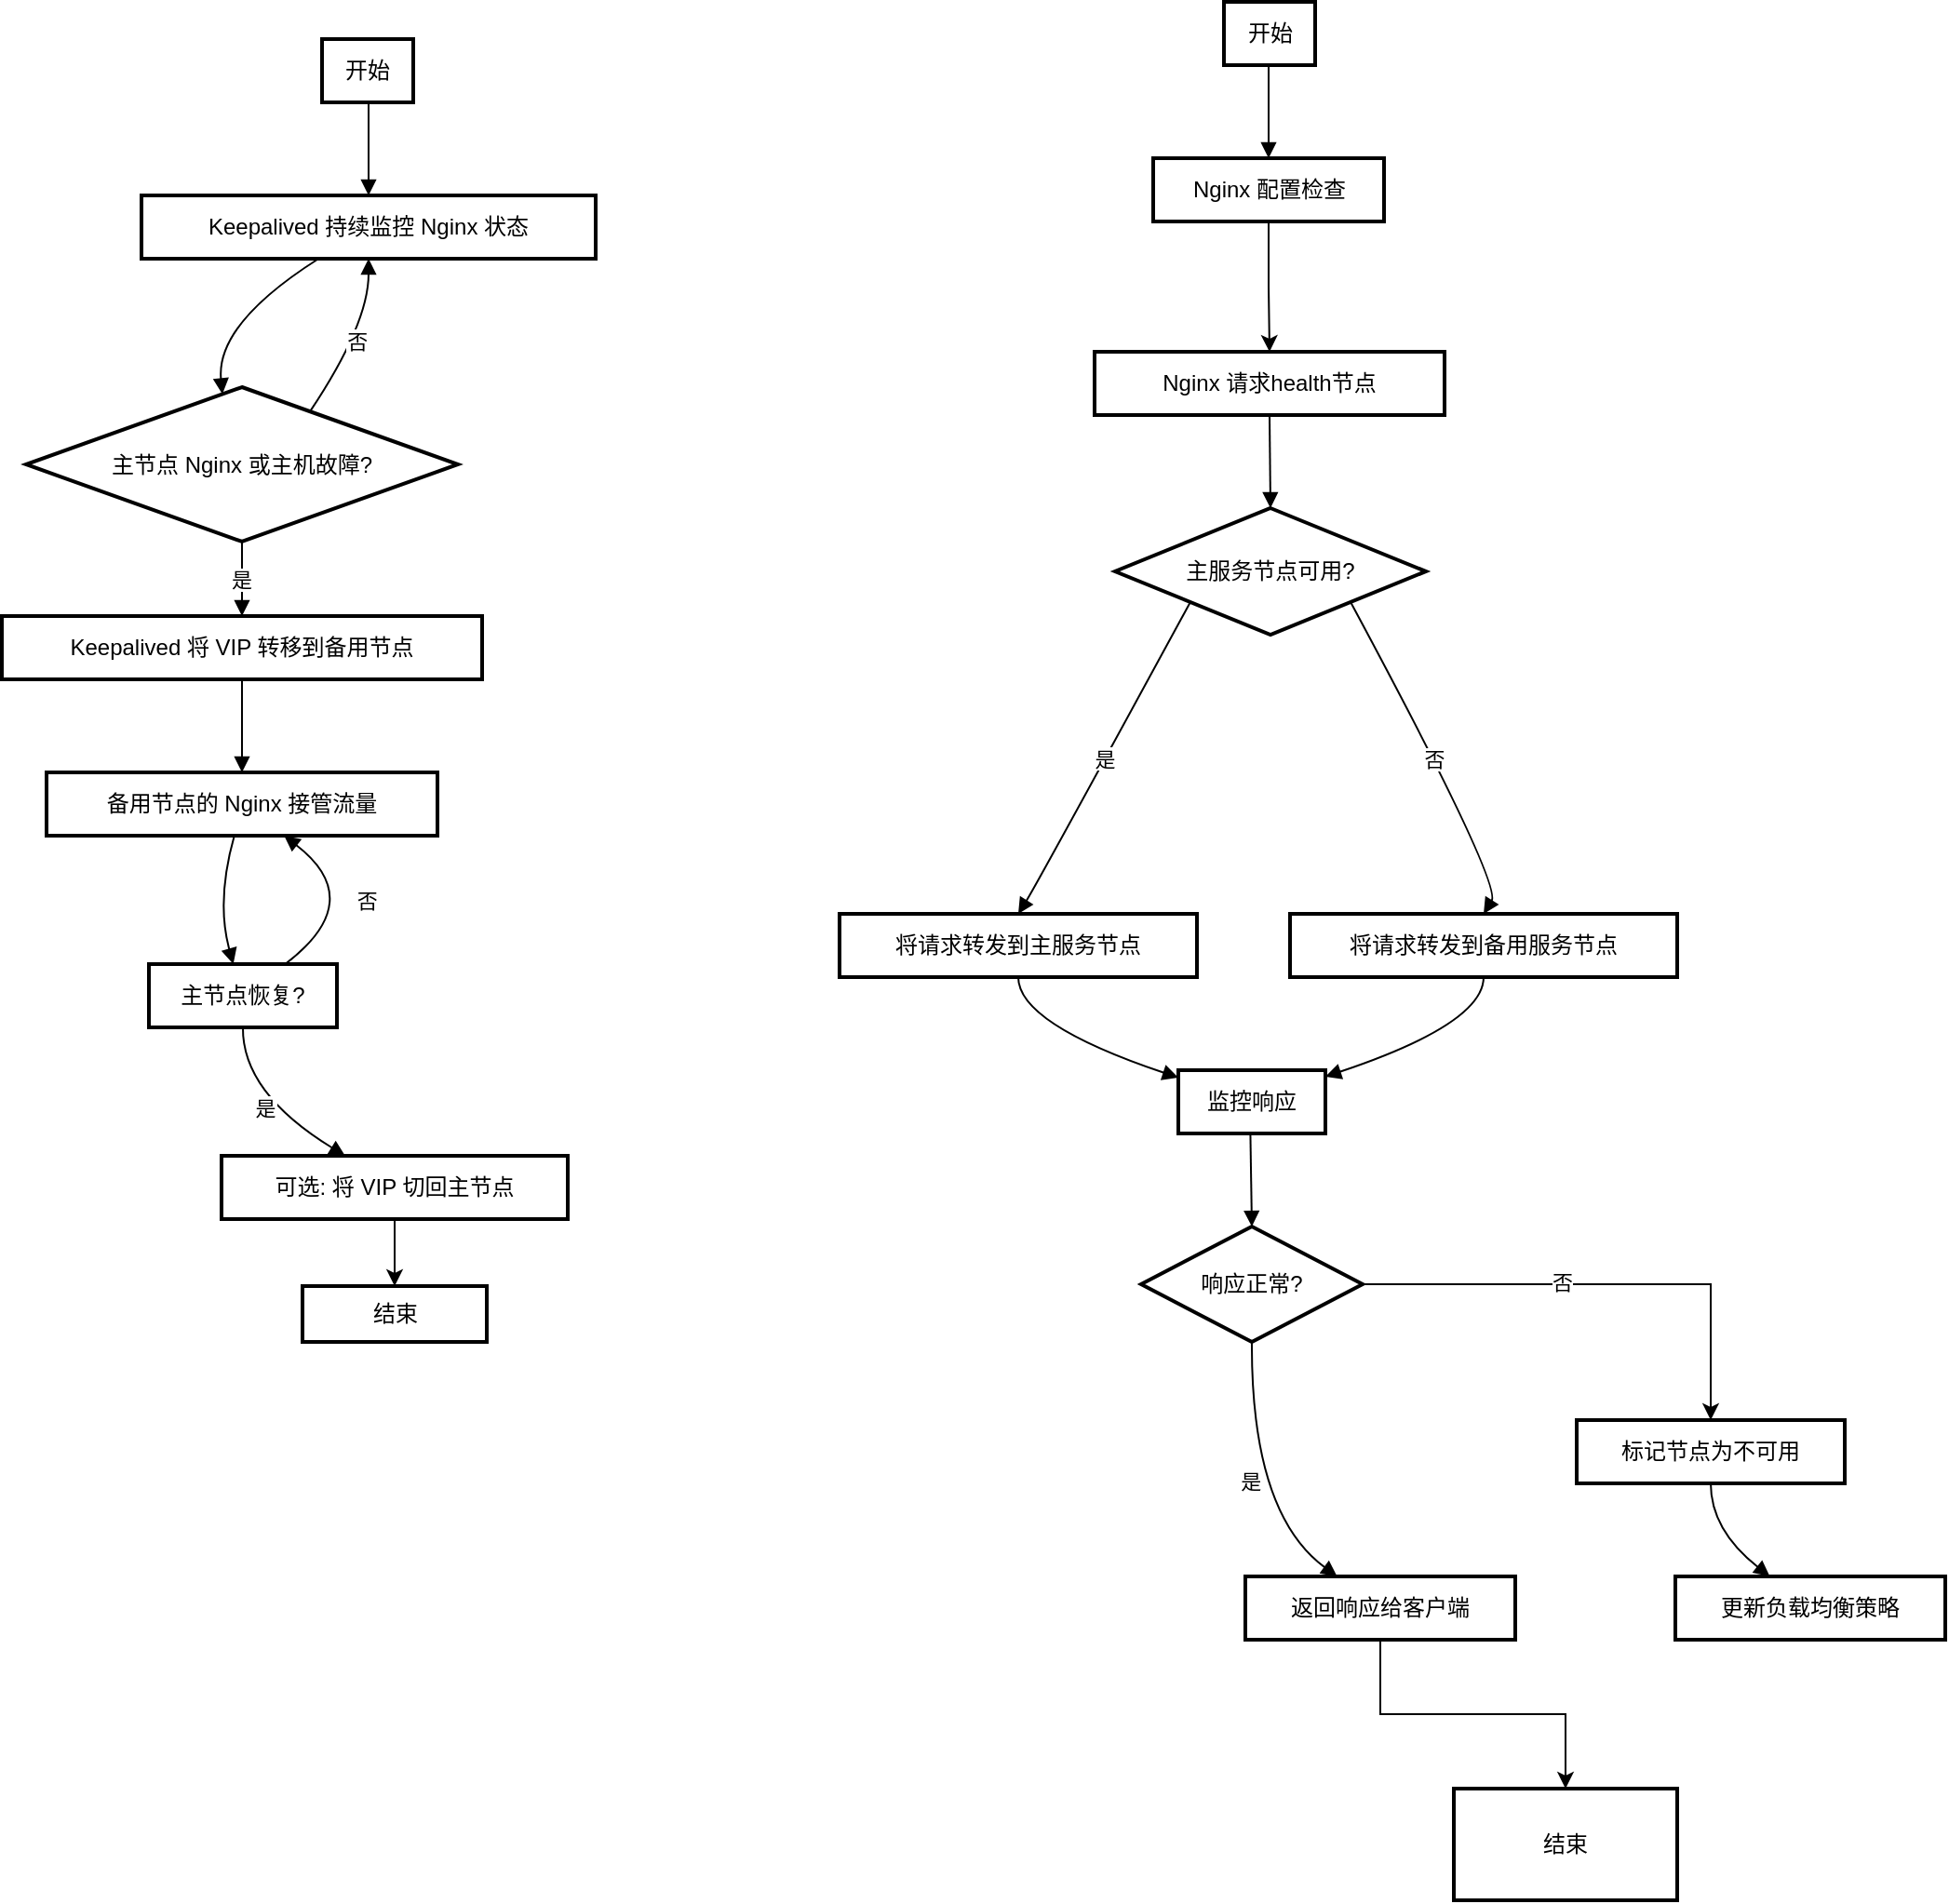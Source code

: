 <mxfile version="24.6.5" type="github">
  <diagram name="第 1 页" id="es809ibb47ByKzEZP1Dd">
    <mxGraphModel dx="2074" dy="2267" grid="1" gridSize="10" guides="1" tooltips="1" connect="1" arrows="1" fold="1" page="1" pageScale="1" pageWidth="827" pageHeight="1169" math="0" shadow="0">
      <root>
        <mxCell id="0" />
        <mxCell id="1" parent="0" />
        <mxCell id="yAMQOu3uMsPidFsK8TRN-41" value="开始" style="whiteSpace=wrap;strokeWidth=2;" parent="1" vertex="1">
          <mxGeometry x="192" y="20" width="49" height="34" as="geometry" />
        </mxCell>
        <mxCell id="yAMQOu3uMsPidFsK8TRN-42" value="Keepalived 持续监控 Nginx 状态" style="whiteSpace=wrap;strokeWidth=2;" parent="1" vertex="1">
          <mxGeometry x="95" y="104" width="244" height="34" as="geometry" />
        </mxCell>
        <mxCell id="yAMQOu3uMsPidFsK8TRN-43" value="主节点 Nginx 或主机故障?" style="rhombus;strokeWidth=2;whiteSpace=wrap;" parent="1" vertex="1">
          <mxGeometry x="33" y="207" width="232" height="83" as="geometry" />
        </mxCell>
        <mxCell id="yAMQOu3uMsPidFsK8TRN-44" value="Keepalived 将 VIP 转移到备用节点" style="whiteSpace=wrap;strokeWidth=2;" parent="1" vertex="1">
          <mxGeometry x="20" y="330" width="258" height="34" as="geometry" />
        </mxCell>
        <mxCell id="yAMQOu3uMsPidFsK8TRN-45" value="备用节点的 Nginx 接管流量" style="whiteSpace=wrap;strokeWidth=2;" parent="1" vertex="1">
          <mxGeometry x="44" y="414" width="210" height="34" as="geometry" />
        </mxCell>
        <mxCell id="yAMQOu3uMsPidFsK8TRN-46" value="主节点恢复?" style="whiteSpace=wrap;strokeWidth=2;" parent="1" vertex="1">
          <mxGeometry x="99" y="517" width="101" height="34" as="geometry" />
        </mxCell>
        <mxCell id="AqHvkBbBSC4LO_tjrpmg-26" value="" style="edgeStyle=orthogonalEdgeStyle;rounded=0;orthogonalLoop=1;jettySize=auto;html=1;" edge="1" parent="1" source="yAMQOu3uMsPidFsK8TRN-47" target="AqHvkBbBSC4LO_tjrpmg-25">
          <mxGeometry relative="1" as="geometry" />
        </mxCell>
        <mxCell id="yAMQOu3uMsPidFsK8TRN-47" value="可选: 将 VIP 切回主节点" style="whiteSpace=wrap;strokeWidth=2;" parent="1" vertex="1">
          <mxGeometry x="138" y="620" width="186" height="34" as="geometry" />
        </mxCell>
        <mxCell id="yAMQOu3uMsPidFsK8TRN-48" value="" style="curved=1;startArrow=none;endArrow=block;exitX=0.51;exitY=1;entryX=0.5;entryY=0;rounded=0;" parent="1" source="yAMQOu3uMsPidFsK8TRN-41" target="yAMQOu3uMsPidFsK8TRN-42" edge="1">
          <mxGeometry relative="1" as="geometry">
            <Array as="points" />
          </mxGeometry>
        </mxCell>
        <mxCell id="yAMQOu3uMsPidFsK8TRN-49" value="" style="curved=1;startArrow=none;endArrow=block;exitX=0.39;exitY=1;entryX=0.45;entryY=0;rounded=0;" parent="1" source="yAMQOu3uMsPidFsK8TRN-42" target="yAMQOu3uMsPidFsK8TRN-43" edge="1">
          <mxGeometry relative="1" as="geometry">
            <Array as="points">
              <mxPoint x="135" y="173" />
            </Array>
          </mxGeometry>
        </mxCell>
        <mxCell id="yAMQOu3uMsPidFsK8TRN-50" value="否" style="curved=1;startArrow=none;endArrow=block;exitX=0.73;exitY=0;entryX=0.5;entryY=1;rounded=0;" parent="1" source="yAMQOu3uMsPidFsK8TRN-43" target="yAMQOu3uMsPidFsK8TRN-42" edge="1">
          <mxGeometry relative="1" as="geometry">
            <Array as="points">
              <mxPoint x="217" y="173" />
            </Array>
          </mxGeometry>
        </mxCell>
        <mxCell id="yAMQOu3uMsPidFsK8TRN-51" value="是" style="curved=1;startArrow=none;endArrow=block;exitX=0.5;exitY=1;entryX=0.5;entryY=0.01;rounded=0;" parent="1" source="yAMQOu3uMsPidFsK8TRN-43" target="yAMQOu3uMsPidFsK8TRN-44" edge="1">
          <mxGeometry relative="1" as="geometry">
            <Array as="points" />
          </mxGeometry>
        </mxCell>
        <mxCell id="yAMQOu3uMsPidFsK8TRN-52" value="" style="curved=1;startArrow=none;endArrow=block;exitX=0.5;exitY=1.01;entryX=0.5;entryY=0.01;rounded=0;" parent="1" source="yAMQOu3uMsPidFsK8TRN-44" target="yAMQOu3uMsPidFsK8TRN-45" edge="1">
          <mxGeometry relative="1" as="geometry">
            <Array as="points" />
          </mxGeometry>
        </mxCell>
        <mxCell id="yAMQOu3uMsPidFsK8TRN-53" value="" style="curved=1;startArrow=none;endArrow=block;exitX=0.48;exitY=1.01;entryX=0.45;entryY=0.01;rounded=0;" parent="1" source="yAMQOu3uMsPidFsK8TRN-45" target="yAMQOu3uMsPidFsK8TRN-46" edge="1">
          <mxGeometry relative="1" as="geometry">
            <Array as="points">
              <mxPoint x="135" y="483" />
            </Array>
          </mxGeometry>
        </mxCell>
        <mxCell id="yAMQOu3uMsPidFsK8TRN-54" value="否" style="curved=1;startArrow=none;endArrow=block;exitX=0.72;exitY=0.01;entryX=0.61;entryY=1.01;rounded=0;" parent="1" source="yAMQOu3uMsPidFsK8TRN-46" target="yAMQOu3uMsPidFsK8TRN-45" edge="1">
          <mxGeometry relative="1" as="geometry">
            <Array as="points">
              <mxPoint x="217" y="483" />
            </Array>
          </mxGeometry>
        </mxCell>
        <mxCell id="yAMQOu3uMsPidFsK8TRN-55" value="是" style="curved=1;startArrow=none;endArrow=block;exitX=0.5;exitY=1.01;entryX=0.36;entryY=0.01;rounded=0;" parent="1" source="yAMQOu3uMsPidFsK8TRN-46" target="yAMQOu3uMsPidFsK8TRN-47" edge="1">
          <mxGeometry relative="1" as="geometry">
            <Array as="points">
              <mxPoint x="149" y="586" />
            </Array>
          </mxGeometry>
        </mxCell>
        <mxCell id="AqHvkBbBSC4LO_tjrpmg-1" value="开始" style="whiteSpace=wrap;strokeWidth=2;" vertex="1" parent="1">
          <mxGeometry x="676.5" width="49" height="34" as="geometry" />
        </mxCell>
        <mxCell id="AqHvkBbBSC4LO_tjrpmg-31" value="" style="edgeStyle=orthogonalEdgeStyle;rounded=0;orthogonalLoop=1;jettySize=auto;html=1;" edge="1" parent="1" source="AqHvkBbBSC4LO_tjrpmg-2" target="AqHvkBbBSC4LO_tjrpmg-3">
          <mxGeometry relative="1" as="geometry" />
        </mxCell>
        <mxCell id="AqHvkBbBSC4LO_tjrpmg-2" value="Nginx 配置检查" style="whiteSpace=wrap;strokeWidth=2;" vertex="1" parent="1">
          <mxGeometry x="638.5" y="84" width="124" height="34" as="geometry" />
        </mxCell>
        <mxCell id="AqHvkBbBSC4LO_tjrpmg-3" value="Nginx 请求health节点" style="whiteSpace=wrap;strokeWidth=2;" vertex="1" parent="1">
          <mxGeometry x="607" y="188" width="188" height="34" as="geometry" />
        </mxCell>
        <mxCell id="AqHvkBbBSC4LO_tjrpmg-4" value="主服务节点可用?" style="rhombus;strokeWidth=2;whiteSpace=wrap;" vertex="1" parent="1">
          <mxGeometry x="618" y="272" width="167" height="68" as="geometry" />
        </mxCell>
        <mxCell id="AqHvkBbBSC4LO_tjrpmg-5" value="将请求转发到主服务节点" style="whiteSpace=wrap;strokeWidth=2;" vertex="1" parent="1">
          <mxGeometry x="470" y="490" width="192" height="34" as="geometry" />
        </mxCell>
        <mxCell id="AqHvkBbBSC4LO_tjrpmg-6" value="将请求转发到备用服务节点" style="whiteSpace=wrap;strokeWidth=2;" vertex="1" parent="1">
          <mxGeometry x="712" y="490" width="208" height="34" as="geometry" />
        </mxCell>
        <mxCell id="AqHvkBbBSC4LO_tjrpmg-7" value="监控响应" style="whiteSpace=wrap;strokeWidth=2;" vertex="1" parent="1">
          <mxGeometry x="652" y="574" width="79" height="34" as="geometry" />
        </mxCell>
        <mxCell id="AqHvkBbBSC4LO_tjrpmg-27" style="edgeStyle=orthogonalEdgeStyle;rounded=0;orthogonalLoop=1;jettySize=auto;html=1;entryX=0.5;entryY=0;entryDx=0;entryDy=0;" edge="1" parent="1" source="AqHvkBbBSC4LO_tjrpmg-8" target="AqHvkBbBSC4LO_tjrpmg-10">
          <mxGeometry relative="1" as="geometry" />
        </mxCell>
        <mxCell id="AqHvkBbBSC4LO_tjrpmg-28" value="否" style="edgeLabel;html=1;align=center;verticalAlign=middle;resizable=0;points=[];" vertex="1" connectable="0" parent="AqHvkBbBSC4LO_tjrpmg-27">
          <mxGeometry x="-0.177" y="1" relative="1" as="geometry">
            <mxPoint as="offset" />
          </mxGeometry>
        </mxCell>
        <mxCell id="AqHvkBbBSC4LO_tjrpmg-8" value="响应正常?" style="rhombus;strokeWidth=2;whiteSpace=wrap;" vertex="1" parent="1">
          <mxGeometry x="632" y="658" width="119" height="62" as="geometry" />
        </mxCell>
        <mxCell id="AqHvkBbBSC4LO_tjrpmg-30" value="" style="edgeStyle=orthogonalEdgeStyle;rounded=0;orthogonalLoop=1;jettySize=auto;html=1;" edge="1" parent="1" source="AqHvkBbBSC4LO_tjrpmg-9" target="AqHvkBbBSC4LO_tjrpmg-29">
          <mxGeometry relative="1" as="geometry" />
        </mxCell>
        <mxCell id="AqHvkBbBSC4LO_tjrpmg-9" value="返回响应给客户端" style="whiteSpace=wrap;strokeWidth=2;" vertex="1" parent="1">
          <mxGeometry x="688" y="846" width="145" height="34" as="geometry" />
        </mxCell>
        <mxCell id="AqHvkBbBSC4LO_tjrpmg-10" value="标记节点为不可用" style="whiteSpace=wrap;strokeWidth=2;" vertex="1" parent="1">
          <mxGeometry x="866" y="762" width="144" height="34" as="geometry" />
        </mxCell>
        <mxCell id="AqHvkBbBSC4LO_tjrpmg-11" value="更新负载均衡策略" style="whiteSpace=wrap;strokeWidth=2;" vertex="1" parent="1">
          <mxGeometry x="919" y="846" width="145" height="34" as="geometry" />
        </mxCell>
        <mxCell id="AqHvkBbBSC4LO_tjrpmg-12" value="" style="curved=1;startArrow=none;endArrow=block;exitX=0.49;exitY=1;entryX=0.5;entryY=0;rounded=0;" edge="1" parent="1" source="AqHvkBbBSC4LO_tjrpmg-1" target="AqHvkBbBSC4LO_tjrpmg-2">
          <mxGeometry relative="1" as="geometry">
            <Array as="points" />
          </mxGeometry>
        </mxCell>
        <mxCell id="AqHvkBbBSC4LO_tjrpmg-14" value="" style="curved=1;startArrow=none;endArrow=block;exitX=0.5;exitY=1;entryX=0.5;entryY=0;rounded=0;" edge="1" parent="1" source="AqHvkBbBSC4LO_tjrpmg-3" target="AqHvkBbBSC4LO_tjrpmg-4">
          <mxGeometry relative="1" as="geometry">
            <Array as="points" />
          </mxGeometry>
        </mxCell>
        <mxCell id="AqHvkBbBSC4LO_tjrpmg-15" value="是" style="curved=1;startArrow=none;endArrow=block;exitX=0;exitY=0.97;entryX=0.5;entryY=0;rounded=0;" edge="1" parent="1" source="AqHvkBbBSC4LO_tjrpmg-4" target="AqHvkBbBSC4LO_tjrpmg-5">
          <mxGeometry relative="1" as="geometry">
            <Array as="points">
              <mxPoint x="576" y="474" />
            </Array>
          </mxGeometry>
        </mxCell>
        <mxCell id="AqHvkBbBSC4LO_tjrpmg-16" value="否" style="curved=1;startArrow=none;endArrow=block;exitX=1;exitY=0.97;entryX=0.5;entryY=0;rounded=0;" edge="1" parent="1" source="AqHvkBbBSC4LO_tjrpmg-4" target="AqHvkBbBSC4LO_tjrpmg-6">
          <mxGeometry relative="1" as="geometry">
            <Array as="points">
              <mxPoint x="826" y="474" />
            </Array>
          </mxGeometry>
        </mxCell>
        <mxCell id="AqHvkBbBSC4LO_tjrpmg-17" value="" style="curved=1;startArrow=none;endArrow=block;exitX=0.5;exitY=1;entryX=-0.01;entryY=0.11;rounded=0;" edge="1" parent="1" source="AqHvkBbBSC4LO_tjrpmg-5" target="AqHvkBbBSC4LO_tjrpmg-7">
          <mxGeometry relative="1" as="geometry">
            <Array as="points">
              <mxPoint x="566" y="549" />
            </Array>
          </mxGeometry>
        </mxCell>
        <mxCell id="AqHvkBbBSC4LO_tjrpmg-18" value="" style="curved=1;startArrow=none;endArrow=block;exitX=0.5;exitY=1;entryX=0.99;entryY=0.11;rounded=0;" edge="1" parent="1" source="AqHvkBbBSC4LO_tjrpmg-6" target="AqHvkBbBSC4LO_tjrpmg-7">
          <mxGeometry relative="1" as="geometry">
            <Array as="points">
              <mxPoint x="816" y="549" />
            </Array>
          </mxGeometry>
        </mxCell>
        <mxCell id="AqHvkBbBSC4LO_tjrpmg-19" value="" style="curved=1;startArrow=none;endArrow=block;exitX=0.49;exitY=1;entryX=0.5;entryY=0;rounded=0;" edge="1" parent="1" source="AqHvkBbBSC4LO_tjrpmg-7" target="AqHvkBbBSC4LO_tjrpmg-8">
          <mxGeometry relative="1" as="geometry">
            <Array as="points" />
          </mxGeometry>
        </mxCell>
        <mxCell id="AqHvkBbBSC4LO_tjrpmg-20" value="是" style="curved=1;startArrow=none;endArrow=block;exitX=0.5;exitY=1;entryX=0.34;entryY=0;rounded=0;" edge="1" parent="1" source="AqHvkBbBSC4LO_tjrpmg-8" target="AqHvkBbBSC4LO_tjrpmg-9">
          <mxGeometry relative="1" as="geometry">
            <Array as="points">
              <mxPoint x="691" y="812" />
            </Array>
          </mxGeometry>
        </mxCell>
        <mxCell id="AqHvkBbBSC4LO_tjrpmg-22" value="" style="curved=1;startArrow=none;endArrow=block;exitX=0.5;exitY=1;entryX=0.35;entryY=0;rounded=0;" edge="1" parent="1" source="AqHvkBbBSC4LO_tjrpmg-10" target="AqHvkBbBSC4LO_tjrpmg-11">
          <mxGeometry relative="1" as="geometry">
            <Array as="points">
              <mxPoint x="938" y="821" />
            </Array>
          </mxGeometry>
        </mxCell>
        <mxCell id="AqHvkBbBSC4LO_tjrpmg-25" value="结束" style="whiteSpace=wrap;html=1;strokeWidth=2;" vertex="1" parent="1">
          <mxGeometry x="181.5" y="690" width="99" height="30" as="geometry" />
        </mxCell>
        <mxCell id="AqHvkBbBSC4LO_tjrpmg-29" value="结束" style="whiteSpace=wrap;html=1;strokeWidth=2;" vertex="1" parent="1">
          <mxGeometry x="800" y="960" width="120" height="60" as="geometry" />
        </mxCell>
      </root>
    </mxGraphModel>
  </diagram>
</mxfile>
